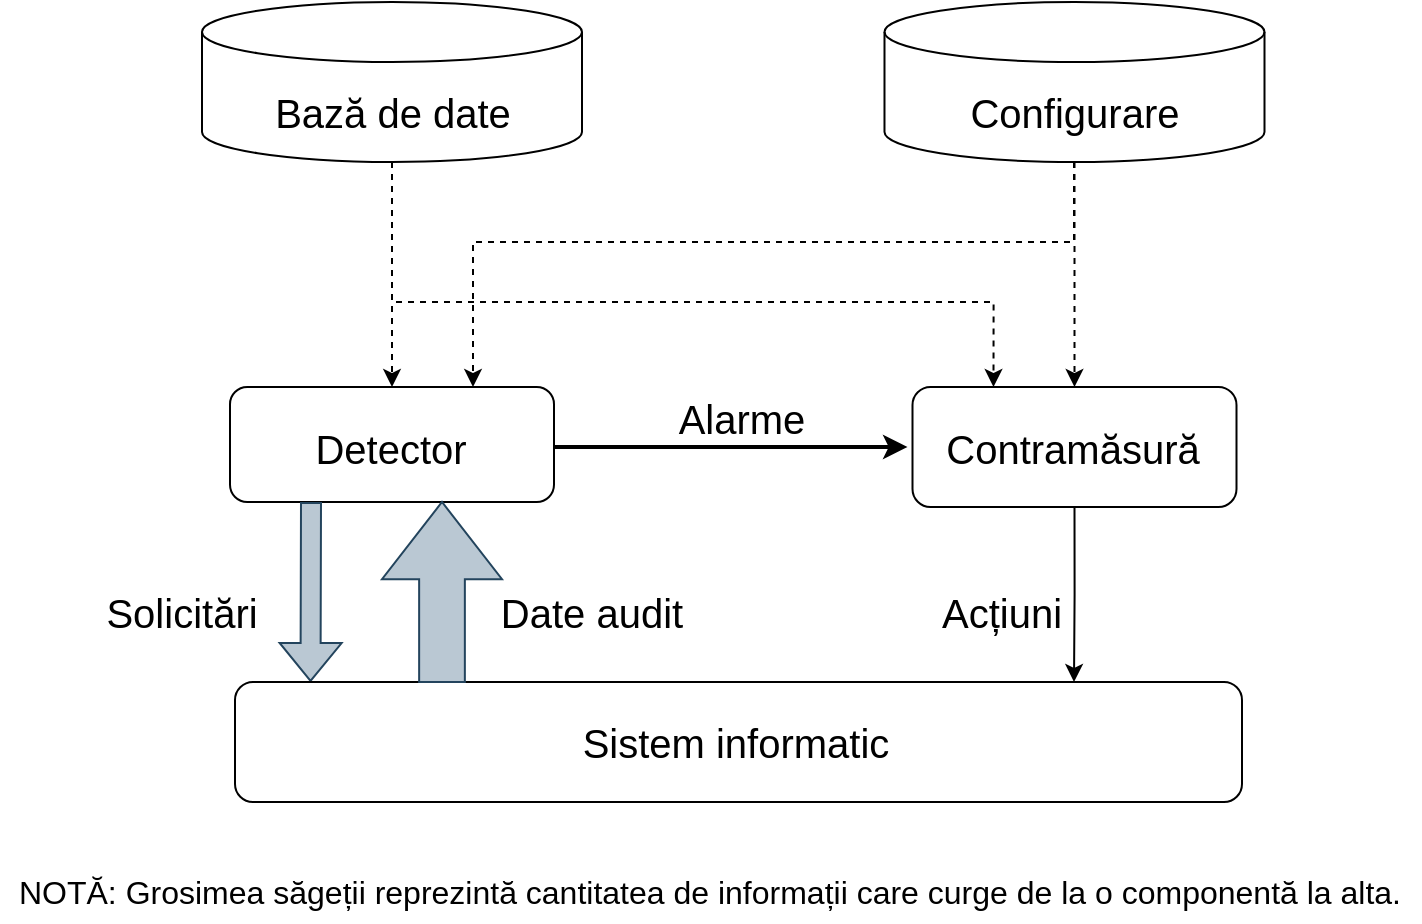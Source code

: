 <mxfile version="26.0.16">
  <diagram name="Pagină-1" id="cZPfDZzGAdTG7QexLHvx">
    <mxGraphModel dx="1235" dy="740" grid="1" gridSize="10" guides="1" tooltips="1" connect="1" arrows="1" fold="1" page="1" pageScale="1" pageWidth="827" pageHeight="1169" math="0" shadow="0">
      <root>
        <mxCell id="0" />
        <mxCell id="1" parent="0" />
        <mxCell id="0BL_xwl2zmjHfKS6zjT8-10" style="edgeStyle=orthogonalEdgeStyle;rounded=0;orthogonalLoop=1;jettySize=auto;html=1;exitX=0.5;exitY=1;exitDx=0;exitDy=0;exitPerimeter=0;entryX=0.5;entryY=0;entryDx=0;entryDy=0;dashed=1;strokeWidth=1;" edge="1" parent="1" source="0BL_xwl2zmjHfKS6zjT8-1" target="0BL_xwl2zmjHfKS6zjT8-5">
          <mxGeometry relative="1" as="geometry" />
        </mxCell>
        <mxCell id="0BL_xwl2zmjHfKS6zjT8-1" value="" style="shape=cylinder3;whiteSpace=wrap;html=1;boundedLbl=1;backgroundOutline=1;size=15;" vertex="1" parent="1">
          <mxGeometry x="160" y="140" width="190" height="80" as="geometry" />
        </mxCell>
        <mxCell id="0BL_xwl2zmjHfKS6zjT8-16" style="edgeStyle=orthogonalEdgeStyle;rounded=0;orthogonalLoop=1;jettySize=auto;html=1;exitX=0.5;exitY=1;exitDx=0;exitDy=0;entryX=0.25;entryY=0;entryDx=0;entryDy=0;dashed=1;exitPerimeter=0;" edge="1" parent="1" source="0BL_xwl2zmjHfKS6zjT8-1" target="0BL_xwl2zmjHfKS6zjT8-7">
          <mxGeometry relative="1" as="geometry">
            <Array as="points">
              <mxPoint x="255" y="290" />
              <mxPoint x="556" y="290" />
            </Array>
          </mxGeometry>
        </mxCell>
        <mxCell id="0BL_xwl2zmjHfKS6zjT8-2" value="&lt;font style=&quot;font-size: 20px;&quot;&gt;Bază de date&lt;/font&gt;" style="text;html=1;align=center;verticalAlign=middle;whiteSpace=wrap;rounded=0;" vertex="1" parent="1">
          <mxGeometry x="192.5" y="180" width="125" height="30" as="geometry" />
        </mxCell>
        <mxCell id="0BL_xwl2zmjHfKS6zjT8-13" style="edgeStyle=orthogonalEdgeStyle;rounded=0;orthogonalLoop=1;jettySize=auto;html=1;exitX=0.5;exitY=1;exitDx=0;exitDy=0;exitPerimeter=0;entryX=0.5;entryY=0;entryDx=0;entryDy=0;dashed=1;" edge="1" parent="1" source="0BL_xwl2zmjHfKS6zjT8-3" target="0BL_xwl2zmjHfKS6zjT8-7">
          <mxGeometry relative="1" as="geometry" />
        </mxCell>
        <mxCell id="0BL_xwl2zmjHfKS6zjT8-3" value="" style="shape=cylinder3;whiteSpace=wrap;html=1;boundedLbl=1;backgroundOutline=1;size=15;" vertex="1" parent="1">
          <mxGeometry x="501.25" y="140" width="190" height="80" as="geometry" />
        </mxCell>
        <mxCell id="0BL_xwl2zmjHfKS6zjT8-15" style="edgeStyle=orthogonalEdgeStyle;rounded=0;orthogonalLoop=1;jettySize=auto;html=1;entryX=0.75;entryY=0;entryDx=0;entryDy=0;dashed=1;" edge="1" parent="1" target="0BL_xwl2zmjHfKS6zjT8-5">
          <mxGeometry relative="1" as="geometry">
            <mxPoint x="596" y="220" as="sourcePoint" />
            <Array as="points">
              <mxPoint x="596" y="260" />
              <mxPoint x="296" y="260" />
            </Array>
          </mxGeometry>
        </mxCell>
        <mxCell id="0BL_xwl2zmjHfKS6zjT8-4" value="&lt;font style=&quot;font-size: 20px;&quot;&gt;Configurare&lt;/font&gt;" style="text;html=1;align=center;verticalAlign=middle;whiteSpace=wrap;rounded=0;" vertex="1" parent="1">
          <mxGeometry x="533.75" y="180" width="125" height="30" as="geometry" />
        </mxCell>
        <mxCell id="0BL_xwl2zmjHfKS6zjT8-5" value="" style="rounded=1;whiteSpace=wrap;html=1;" vertex="1" parent="1">
          <mxGeometry x="174" y="332.5" width="162" height="57.5" as="geometry" />
        </mxCell>
        <mxCell id="0BL_xwl2zmjHfKS6zjT8-17" style="edgeStyle=orthogonalEdgeStyle;rounded=0;orthogonalLoop=1;jettySize=auto;html=1;strokeWidth=2;" edge="1" parent="1" source="0BL_xwl2zmjHfKS6zjT8-6" target="0BL_xwl2zmjHfKS6zjT8-8">
          <mxGeometry relative="1" as="geometry" />
        </mxCell>
        <mxCell id="0BL_xwl2zmjHfKS6zjT8-6" value="&lt;span style=&quot;font-size: 20px;&quot;&gt;Detector&lt;/span&gt;" style="text;html=1;align=center;verticalAlign=middle;whiteSpace=wrap;rounded=0;" vertex="1" parent="1">
          <mxGeometry x="171.5" y="350" width="164.5" height="25" as="geometry" />
        </mxCell>
        <mxCell id="0BL_xwl2zmjHfKS6zjT8-7" value="" style="rounded=1;whiteSpace=wrap;html=1;" vertex="1" parent="1">
          <mxGeometry x="515.25" y="332.5" width="162" height="60" as="geometry" />
        </mxCell>
        <mxCell id="0BL_xwl2zmjHfKS6zjT8-8" value="&lt;font style=&quot;font-size: 20px;&quot;&gt;Contramăsură&lt;/font&gt;" style="text;html=1;align=center;verticalAlign=middle;whiteSpace=wrap;rounded=0;" vertex="1" parent="1">
          <mxGeometry x="512.75" y="350" width="164.5" height="25" as="geometry" />
        </mxCell>
        <mxCell id="0BL_xwl2zmjHfKS6zjT8-18" value="&lt;font style=&quot;font-size: 20px;&quot;&gt;Alarme&lt;/font&gt;" style="text;html=1;align=center;verticalAlign=middle;whiteSpace=wrap;rounded=0;" vertex="1" parent="1">
          <mxGeometry x="400" y="332.5" width="60" height="30" as="geometry" />
        </mxCell>
        <mxCell id="0BL_xwl2zmjHfKS6zjT8-20" value="" style="shape=flexArrow;endArrow=classic;html=1;rounded=0;exitX=0.25;exitY=1;exitDx=0;exitDy=0;entryX=0.075;entryY=0;entryDx=0;entryDy=0;entryPerimeter=0;fillColor=#bac8d3;strokeColor=#23445d;" edge="1" parent="1" source="0BL_xwl2zmjHfKS6zjT8-5" target="0BL_xwl2zmjHfKS6zjT8-21">
          <mxGeometry width="50" height="50" relative="1" as="geometry">
            <mxPoint x="280" y="500" as="sourcePoint" />
            <mxPoint x="210" y="480" as="targetPoint" />
          </mxGeometry>
        </mxCell>
        <mxCell id="0BL_xwl2zmjHfKS6zjT8-21" value="" style="rounded=1;whiteSpace=wrap;html=1;" vertex="1" parent="1">
          <mxGeometry x="176.5" y="480" width="503.5" height="60" as="geometry" />
        </mxCell>
        <mxCell id="0BL_xwl2zmjHfKS6zjT8-22" value="&lt;font style=&quot;font-size: 20px;&quot;&gt;Sistem informatic&lt;/font&gt;" style="text;html=1;align=center;verticalAlign=middle;whiteSpace=wrap;rounded=0;" vertex="1" parent="1">
          <mxGeometry x="174" y="497.5" width="506" height="25" as="geometry" />
        </mxCell>
        <mxCell id="0BL_xwl2zmjHfKS6zjT8-25" value="" style="shape=singleArrow;direction=north;whiteSpace=wrap;html=1;arrowWidth=0.381;arrowSize=0.429;fillColor=#bac8d3;strokeColor=#23445d;" vertex="1" parent="1">
          <mxGeometry x="250" y="390" width="60" height="90" as="geometry" />
        </mxCell>
        <mxCell id="0BL_xwl2zmjHfKS6zjT8-27" style="edgeStyle=orthogonalEdgeStyle;rounded=0;orthogonalLoop=1;jettySize=auto;html=1;exitX=0.5;exitY=1;exitDx=0;exitDy=0;" edge="1" parent="1" source="0BL_xwl2zmjHfKS6zjT8-7">
          <mxGeometry relative="1" as="geometry">
            <mxPoint x="596" y="480" as="targetPoint" />
          </mxGeometry>
        </mxCell>
        <mxCell id="0BL_xwl2zmjHfKS6zjT8-28" value="&lt;font style=&quot;font-size: 20px;&quot;&gt;Acțiuni&lt;/font&gt;" style="text;html=1;align=center;verticalAlign=middle;whiteSpace=wrap;rounded=0;" vertex="1" parent="1">
          <mxGeometry x="530" y="430" width="60" height="30" as="geometry" />
        </mxCell>
        <mxCell id="0BL_xwl2zmjHfKS6zjT8-29" value="&lt;font style=&quot;font-size: 20px;&quot;&gt;Date audit&lt;/font&gt;" style="text;html=1;align=center;verticalAlign=middle;whiteSpace=wrap;rounded=0;" vertex="1" parent="1">
          <mxGeometry x="300" y="430" width="110" height="30" as="geometry" />
        </mxCell>
        <mxCell id="0BL_xwl2zmjHfKS6zjT8-30" value="&lt;font style=&quot;font-size: 20px;&quot;&gt;Solicitări&lt;/font&gt;" style="text;html=1;align=center;verticalAlign=middle;whiteSpace=wrap;rounded=0;" vertex="1" parent="1">
          <mxGeometry x="120" y="430" width="60" height="30" as="geometry" />
        </mxCell>
        <mxCell id="0BL_xwl2zmjHfKS6zjT8-31" value="&lt;font style=&quot;font-size: 16px;&quot;&gt;NOTĂ: Grosimea săgeții reprezintă cantitatea de informații care curge de la o componentă la alta.&lt;/font&gt;" style="text;html=1;align=center;verticalAlign=middle;whiteSpace=wrap;rounded=0;" vertex="1" parent="1">
          <mxGeometry x="59" y="570" width="710" height="30" as="geometry" />
        </mxCell>
      </root>
    </mxGraphModel>
  </diagram>
</mxfile>
